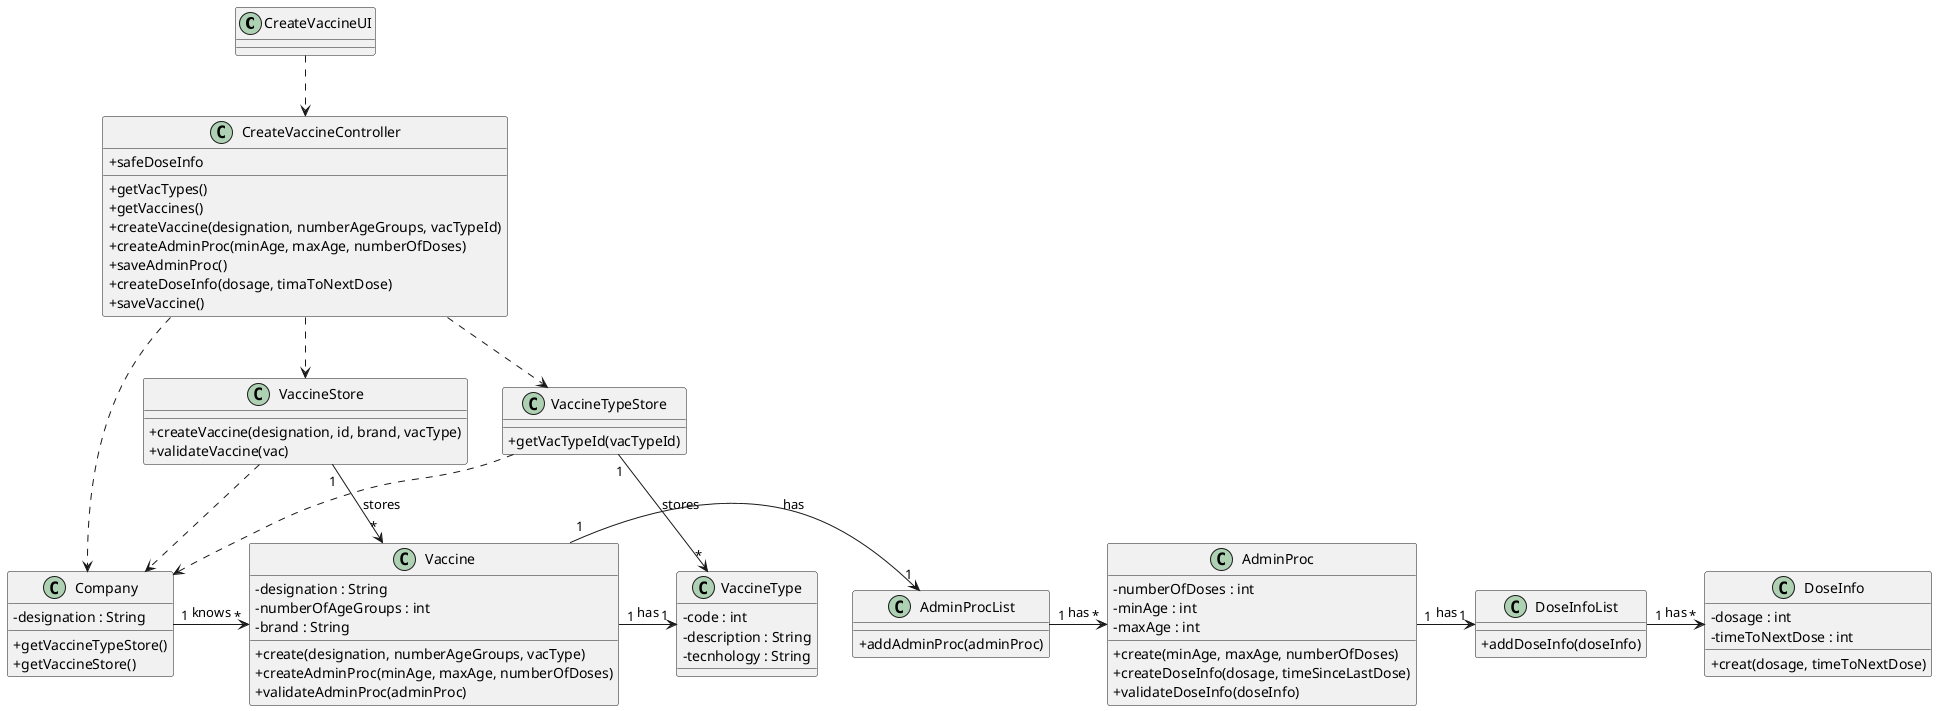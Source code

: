 @startuml
skinparam classAttributeIconSize 0

class CreateVaccineUI{

}

class CreateVaccineController{
    +getVacTypes()
    +getVaccines()
    +createVaccine(designation, numberAgeGroups, vacTypeId)
    +createAdminProc(minAge, maxAge, numberOfDoses)
    +saveAdminProc()
    +createDoseInfo(dosage, timaToNextDose)
    +safeDoseInfo
    +saveVaccine()
}

class Company{
    -designation : String

    +getVaccineTypeStore()
    +getVaccineStore()
}

class VaccineTypeStore{
    +getVacTypeId(vacTypeId)
}

class VaccineStore{
    +createVaccine(designation, id, brand, vacType)
    +validateVaccine(vac)
}

class Vaccine{
    -designation : String
    -numberOfAgeGroups : int
    -brand : String

    +create(designation, numberAgeGroups, vacType)
    +createAdminProc(minAge, maxAge, numberOfDoses)
    +validateAdminProc(adminProc)
}

class VaccineType{
    -code : int
    -description : String
    -tecnhology : String
}

class AdminProc{
    -numberOfDoses : int
    -minAge : int
    -maxAge : int

    +create(minAge, maxAge, numberOfDoses)
    +createDoseInfo(dosage, timeSinceLastDose)
    +validateDoseInfo(doseInfo)
}

class AdminProcList{
    +addAdminProc(adminProc)
}

class DoseInfo{
    -dosage : int
    -timeToNextDose : int

    +creat(dosage, timeToNextDose)
}

class DoseInfoList{
    +addDoseInfo(doseInfo)
}

CreateVaccineUI ..> CreateVaccineController
CreateVaccineController ..> VaccineStore
CreateVaccineController ..> VaccineTypeStore
CreateVaccineController ..> Company
VaccineStore ..> Company
VaccineStore "1" -> "*" Vaccine : stores
VaccineTypeStore ..> Company
VaccineTypeStore "1" -> "*" VaccineType : stores
Company "1" -> "*" Vaccine : knows
Vaccine "1" -> "1" AdminProcList : has
Vaccine "1" -> "1" VaccineType : has
AdminProcList "1" -> "*" AdminProc : has
AdminProc "1" -> "1" DoseInfoList : has
DoseInfoList "1" -> "*" DoseInfo : has

@enduml